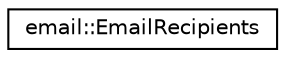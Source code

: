 digraph "Graphical Class Hierarchy"
{
 // LATEX_PDF_SIZE
  edge [fontname="Helvetica",fontsize="10",labelfontname="Helvetica",labelfontsize="10"];
  node [fontname="Helvetica",fontsize="10",shape=record];
  rankdir="LR";
  Node0 [label="email::EmailRecipients",height=0.2,width=0.4,color="black", fillcolor="white", style="filled",URL="$structemail_1_1EmailRecipients.html",tooltip="Recipients of an email."];
}
